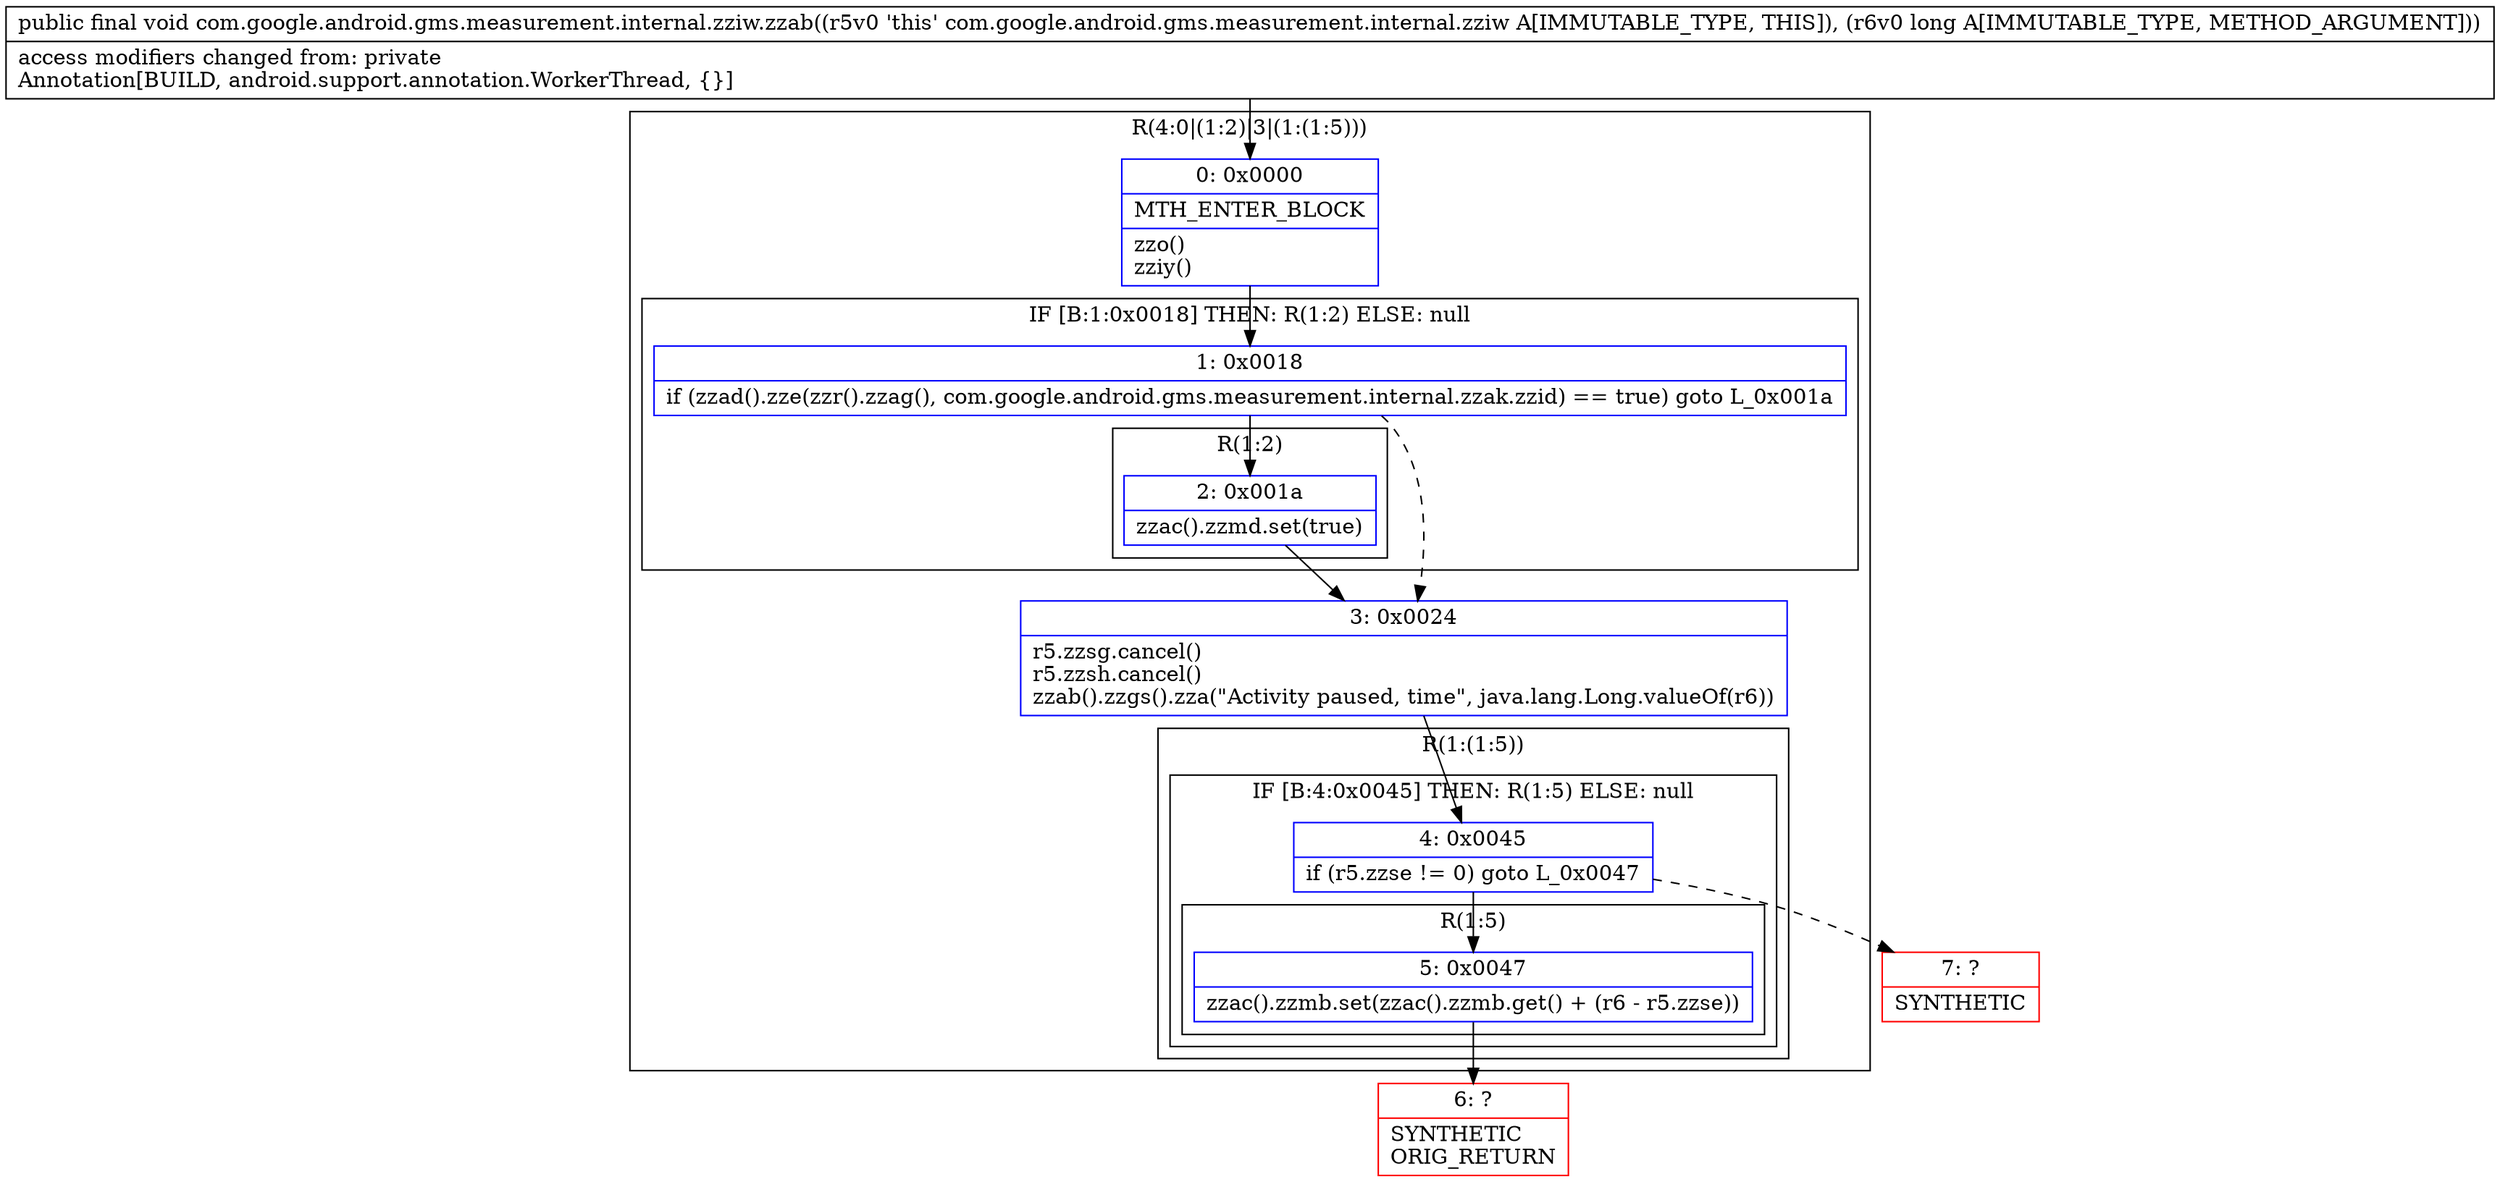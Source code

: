 digraph "CFG forcom.google.android.gms.measurement.internal.zziw.zzab(J)V" {
subgraph cluster_Region_1544176086 {
label = "R(4:0|(1:2)|3|(1:(1:5)))";
node [shape=record,color=blue];
Node_0 [shape=record,label="{0\:\ 0x0000|MTH_ENTER_BLOCK\l|zzo()\lzziy()\l}"];
subgraph cluster_IfRegion_2102261610 {
label = "IF [B:1:0x0018] THEN: R(1:2) ELSE: null";
node [shape=record,color=blue];
Node_1 [shape=record,label="{1\:\ 0x0018|if (zzad().zze(zzr().zzag(), com.google.android.gms.measurement.internal.zzak.zzid) == true) goto L_0x001a\l}"];
subgraph cluster_Region_1707141351 {
label = "R(1:2)";
node [shape=record,color=blue];
Node_2 [shape=record,label="{2\:\ 0x001a|zzac().zzmd.set(true)\l}"];
}
}
Node_3 [shape=record,label="{3\:\ 0x0024|r5.zzsg.cancel()\lr5.zzsh.cancel()\lzzab().zzgs().zza(\"Activity paused, time\", java.lang.Long.valueOf(r6))\l}"];
subgraph cluster_Region_1865078128 {
label = "R(1:(1:5))";
node [shape=record,color=blue];
subgraph cluster_IfRegion_1637887410 {
label = "IF [B:4:0x0045] THEN: R(1:5) ELSE: null";
node [shape=record,color=blue];
Node_4 [shape=record,label="{4\:\ 0x0045|if (r5.zzse != 0) goto L_0x0047\l}"];
subgraph cluster_Region_1942249547 {
label = "R(1:5)";
node [shape=record,color=blue];
Node_5 [shape=record,label="{5\:\ 0x0047|zzac().zzmb.set(zzac().zzmb.get() + (r6 \- r5.zzse))\l}"];
}
}
}
}
Node_6 [shape=record,color=red,label="{6\:\ ?|SYNTHETIC\lORIG_RETURN\l}"];
Node_7 [shape=record,color=red,label="{7\:\ ?|SYNTHETIC\l}"];
MethodNode[shape=record,label="{public final void com.google.android.gms.measurement.internal.zziw.zzab((r5v0 'this' com.google.android.gms.measurement.internal.zziw A[IMMUTABLE_TYPE, THIS]), (r6v0 long A[IMMUTABLE_TYPE, METHOD_ARGUMENT]))  | access modifiers changed from: private\lAnnotation[BUILD, android.support.annotation.WorkerThread, \{\}]\l}"];
MethodNode -> Node_0;
Node_0 -> Node_1;
Node_1 -> Node_2;
Node_1 -> Node_3[style=dashed];
Node_2 -> Node_3;
Node_3 -> Node_4;
Node_4 -> Node_5;
Node_4 -> Node_7[style=dashed];
Node_5 -> Node_6;
}

